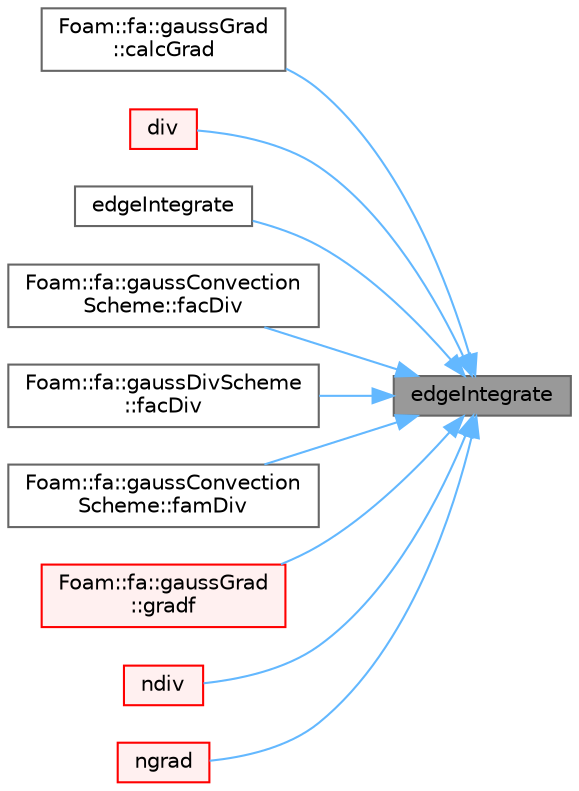 digraph "edgeIntegrate"
{
 // LATEX_PDF_SIZE
  bgcolor="transparent";
  edge [fontname=Helvetica,fontsize=10,labelfontname=Helvetica,labelfontsize=10];
  node [fontname=Helvetica,fontsize=10,shape=box,height=0.2,width=0.4];
  rankdir="RL";
  Node1 [id="Node000001",label="edgeIntegrate",height=0.2,width=0.4,color="gray40", fillcolor="grey60", style="filled", fontcolor="black",tooltip=" "];
  Node1 -> Node2 [id="edge1_Node000001_Node000002",dir="back",color="steelblue1",style="solid",tooltip=" "];
  Node2 [id="Node000002",label="Foam::fa::gaussGrad\l::calcGrad",height=0.2,width=0.4,color="grey40", fillcolor="white", style="filled",URL="$classFoam_1_1fa_1_1gaussGrad.html#ac2dbf68ac9d8106d1a630c53c811951d",tooltip=" "];
  Node1 -> Node3 [id="edge2_Node000001_Node000003",dir="back",color="steelblue1",style="solid",tooltip=" "];
  Node3 [id="Node000003",label="div",height=0.2,width=0.4,color="red", fillcolor="#FFF0F0", style="filled",URL="$namespaceFoam_1_1fac.html#a7f47cf8d21bf98bf234866e4efeab057",tooltip=" "];
  Node1 -> Node20 [id="edge3_Node000001_Node000020",dir="back",color="steelblue1",style="solid",tooltip=" "];
  Node20 [id="Node000020",label="edgeIntegrate",height=0.2,width=0.4,color="grey40", fillcolor="white", style="filled",URL="$namespaceFoam_1_1fac.html#a4139b4edaa006be3ff1740895eba8134",tooltip=" "];
  Node1 -> Node21 [id="edge4_Node000001_Node000021",dir="back",color="steelblue1",style="solid",tooltip=" "];
  Node21 [id="Node000021",label="Foam::fa::gaussConvection\lScheme::facDiv",height=0.2,width=0.4,color="grey40", fillcolor="white", style="filled",URL="$classFoam_1_1fa_1_1gaussConvectionScheme.html#a6f43a139c01decedeeb33ad68d07dbe6",tooltip=" "];
  Node1 -> Node22 [id="edge5_Node000001_Node000022",dir="back",color="steelblue1",style="solid",tooltip=" "];
  Node22 [id="Node000022",label="Foam::fa::gaussDivScheme\l::facDiv",height=0.2,width=0.4,color="grey40", fillcolor="white", style="filled",URL="$classFoam_1_1fa_1_1gaussDivScheme.html#a22cc23e971bb455f0652d88131ef736b",tooltip=" "];
  Node1 -> Node23 [id="edge6_Node000001_Node000023",dir="back",color="steelblue1",style="solid",tooltip=" "];
  Node23 [id="Node000023",label="Foam::fa::gaussConvection\lScheme::famDiv",height=0.2,width=0.4,color="grey40", fillcolor="white", style="filled",URL="$classFoam_1_1fa_1_1gaussConvectionScheme.html#a4d66dc70cfb96aed2fb76c488222f8a9",tooltip=" "];
  Node1 -> Node24 [id="edge7_Node000001_Node000024",dir="back",color="steelblue1",style="solid",tooltip=" "];
  Node24 [id="Node000024",label="Foam::fa::gaussGrad\l::gradf",height=0.2,width=0.4,color="red", fillcolor="#FFF0F0", style="filled",URL="$classFoam_1_1fa_1_1gaussGrad.html#a99c3aa7e417adf12f2ca6e9995ed5106",tooltip=" "];
  Node1 -> Node36 [id="edge8_Node000001_Node000036",dir="back",color="steelblue1",style="solid",tooltip=" "];
  Node36 [id="Node000036",label="ndiv",height=0.2,width=0.4,color="red", fillcolor="#FFF0F0", style="filled",URL="$namespaceFoam_1_1fac.html#ac863d981132561199e59bb94d93b99ad",tooltip=" "];
  Node1 -> Node48 [id="edge9_Node000001_Node000048",dir="back",color="steelblue1",style="solid",tooltip=" "];
  Node48 [id="Node000048",label="ngrad",height=0.2,width=0.4,color="red", fillcolor="#FFF0F0", style="filled",URL="$namespaceFoam_1_1fac.html#a6414e420f665094cae94545210079bc6",tooltip=" "];
}
